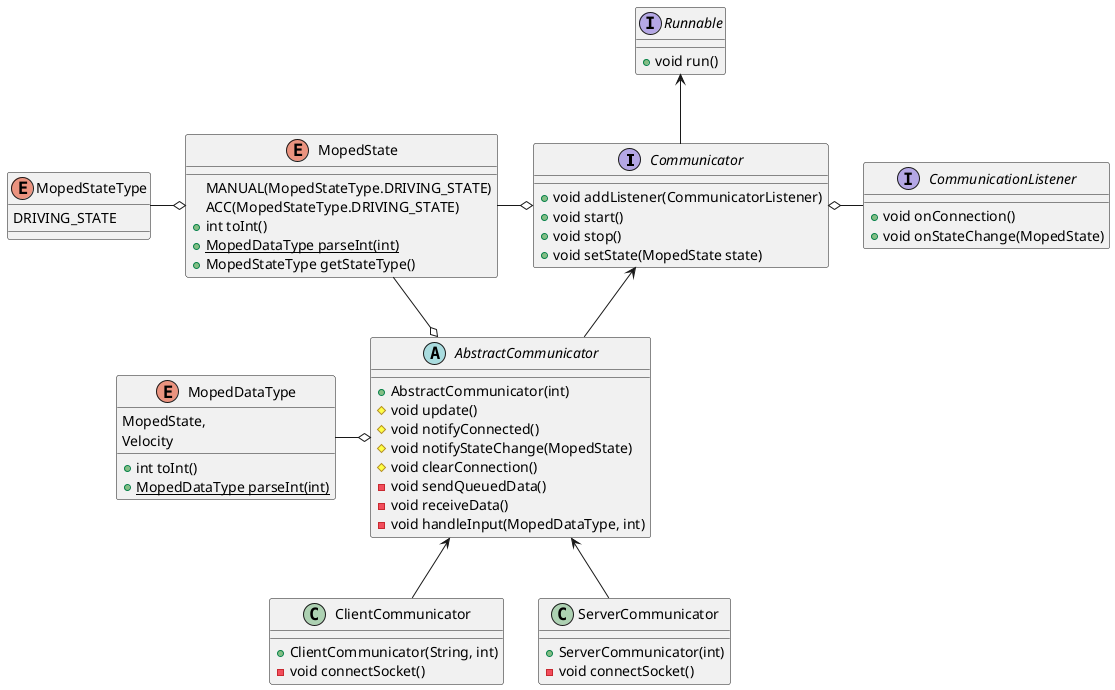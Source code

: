 @startuml
Communicator <-- AbstractCommunicator
AbstractCommunicator <-- ClientCommunicator
AbstractCommunicator <-- ServerCommunicator
Runnable <-- Communicator
Communicator o- CommunicationListener
MopedState -o AbstractCommunicator
MopedState -o Communicator
MopedDataType -o AbstractCommunicator
MopedStateType -o MopedState



interface Runnable {
    +void run()
}

interface Communicator {
    +void addListener(CommunicatorListener)
    +void start()
    +void stop()
    +void setState(MopedState state)
}

interface CommunicationListener {
    +void onConnection()
    +void onStateChange(MopedState)
}

abstract class AbstractCommunicator {
    +AbstractCommunicator(int)
    #void update()
    #void notifyConnected()
    #void notifyStateChange(MopedState)
    #void clearConnection()
    -void sendQueuedData()
    -void receiveData()
    -void handleInput(MopedDataType, int)
}

class ClientCommunicator {
    +ClientCommunicator(String, int)
    -void connectSocket()
}

class ServerCommunicator {
    +ServerCommunicator(int)
    -void connectSocket()
}

Enum MopedState {
    MANUAL(MopedStateType.DRIVING_STATE)
    ACC(MopedStateType.DRIVING_STATE)
    +int toInt()
    {static}+MopedDataType parseInt(int)
    +MopedStateType getStateType()
}

Enum MopedDataType {
    MopedState,
    Velocity
    +int toInt()
    {static}+MopedDataType parseInt(int)
}

Enum MopedStateType {
    DRIVING_STATE
}
@enduml